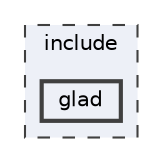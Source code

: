 digraph "include/glad"
{
 // LATEX_PDF_SIZE
  bgcolor="transparent";
  edge [fontname=Helvetica,fontsize=10,labelfontname=Helvetica,labelfontsize=10];
  node [fontname=Helvetica,fontsize=10,shape=box,height=0.2,width=0.4];
  compound=true
  subgraph clusterdir_d44c64559bbebec7f509842c48db8b23 {
    graph [ bgcolor="#edf0f7", pencolor="grey25", label="include", fontname=Helvetica,fontsize=10 style="filled,dashed", URL="dir_d44c64559bbebec7f509842c48db8b23.html",tooltip=""]
  dir_5ec8ef72743c4e49b4429155f183ef89 [label="glad", fillcolor="#edf0f7", color="grey25", style="filled,bold", URL="dir_5ec8ef72743c4e49b4429155f183ef89.html",tooltip=""];
  }
}
